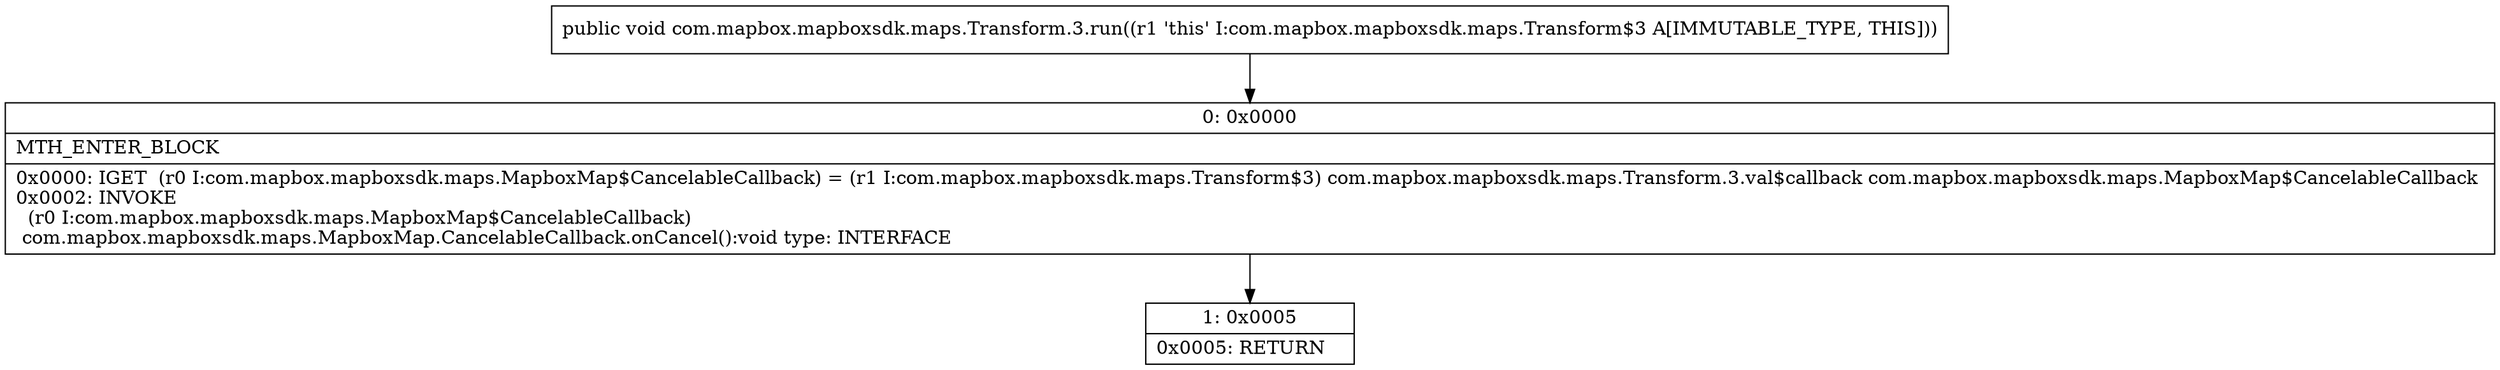 digraph "CFG forcom.mapbox.mapboxsdk.maps.Transform.3.run()V" {
Node_0 [shape=record,label="{0\:\ 0x0000|MTH_ENTER_BLOCK\l|0x0000: IGET  (r0 I:com.mapbox.mapboxsdk.maps.MapboxMap$CancelableCallback) = (r1 I:com.mapbox.mapboxsdk.maps.Transform$3) com.mapbox.mapboxsdk.maps.Transform.3.val$callback com.mapbox.mapboxsdk.maps.MapboxMap$CancelableCallback \l0x0002: INVOKE  \l  (r0 I:com.mapbox.mapboxsdk.maps.MapboxMap$CancelableCallback)\l com.mapbox.mapboxsdk.maps.MapboxMap.CancelableCallback.onCancel():void type: INTERFACE \l}"];
Node_1 [shape=record,label="{1\:\ 0x0005|0x0005: RETURN   \l}"];
MethodNode[shape=record,label="{public void com.mapbox.mapboxsdk.maps.Transform.3.run((r1 'this' I:com.mapbox.mapboxsdk.maps.Transform$3 A[IMMUTABLE_TYPE, THIS])) }"];
MethodNode -> Node_0;
Node_0 -> Node_1;
}

